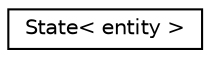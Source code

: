 digraph "Graphical Class Hierarchy"
{
 // LATEX_PDF_SIZE
  edge [fontname="Helvetica",fontsize="10",labelfontname="Helvetica",labelfontsize="10"];
  node [fontname="Helvetica",fontsize="10",shape=record];
  rankdir="LR";
  Node0 [label="State\< entity \>",height=0.2,width=0.4,color="black", fillcolor="white", style="filled",URL="$class_state.html",tooltip=" "];
}

